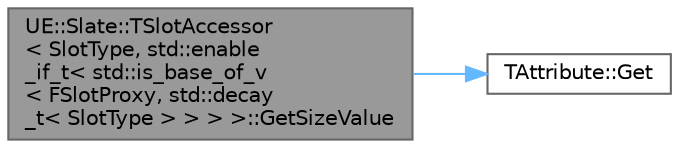 digraph "UE::Slate::TSlotAccessor&lt; SlotType, std::enable_if_t&lt; std::is_base_of_v&lt; FSlotProxy, std::decay_t&lt; SlotType &gt; &gt; &gt; &gt;::GetSizeValue"
{
 // INTERACTIVE_SVG=YES
 // LATEX_PDF_SIZE
  bgcolor="transparent";
  edge [fontname=Helvetica,fontsize=10,labelfontname=Helvetica,labelfontsize=10];
  node [fontname=Helvetica,fontsize=10,shape=box,height=0.2,width=0.4];
  rankdir="LR";
  Node1 [id="Node000001",label="UE::Slate::TSlotAccessor\l\< SlotType, std::enable\l_if_t\< std::is_base_of_v\l\< FSlotProxy, std::decay\l_t\< SlotType \> \> \> \>::GetSizeValue",height=0.2,width=0.4,color="gray40", fillcolor="grey60", style="filled", fontcolor="black",tooltip="Get the slot's size value, applicable if the size rule is Fill or FillContent."];
  Node1 -> Node2 [id="edge1_Node000001_Node000002",color="steelblue1",style="solid",tooltip=" "];
  Node2 [id="Node000002",label="TAttribute::Get",height=0.2,width=0.4,color="grey40", fillcolor="white", style="filled",URL="$dd/dcd/classTAttribute.html#a08b5ad02ab005018cef6ed26fd2db616",tooltip="Gets the attribute's current value."];
}
